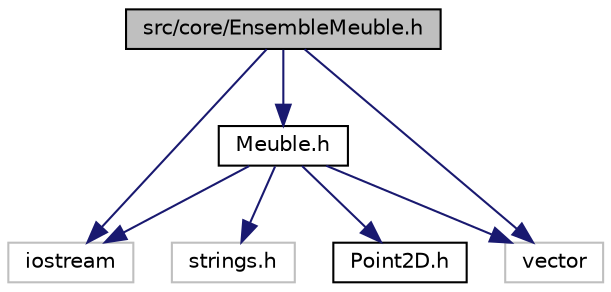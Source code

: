 digraph "src/core/EnsembleMeuble.h"
{
 // LATEX_PDF_SIZE
  edge [fontname="Helvetica",fontsize="10",labelfontname="Helvetica",labelfontsize="10"];
  node [fontname="Helvetica",fontsize="10",shape=record];
  Node1 [label="src/core/EnsembleMeuble.h",height=0.2,width=0.4,color="black", fillcolor="grey75", style="filled", fontcolor="black",tooltip="Module gérant un ensemble de Meuble."];
  Node1 -> Node2 [color="midnightblue",fontsize="10",style="solid",fontname="Helvetica"];
  Node2 [label="Meuble.h",height=0.2,width=0.4,color="black", fillcolor="white", style="filled",URL="$Meuble_8h_source.html",tooltip=" "];
  Node2 -> Node3 [color="midnightblue",fontsize="10",style="solid",fontname="Helvetica"];
  Node3 [label="strings.h",height=0.2,width=0.4,color="grey75", fillcolor="white", style="filled",tooltip=" "];
  Node2 -> Node4 [color="midnightblue",fontsize="10",style="solid",fontname="Helvetica"];
  Node4 [label="iostream",height=0.2,width=0.4,color="grey75", fillcolor="white", style="filled",tooltip=" "];
  Node2 -> Node5 [color="midnightblue",fontsize="10",style="solid",fontname="Helvetica"];
  Node5 [label="vector",height=0.2,width=0.4,color="grey75", fillcolor="white", style="filled",tooltip=" "];
  Node2 -> Node6 [color="midnightblue",fontsize="10",style="solid",fontname="Helvetica"];
  Node6 [label="Point2D.h",height=0.2,width=0.4,color="black", fillcolor="white", style="filled",URL="$Point2D_8h_source.html",tooltip=" "];
  Node1 -> Node5 [color="midnightblue",fontsize="10",style="solid",fontname="Helvetica"];
  Node1 -> Node4 [color="midnightblue",fontsize="10",style="solid",fontname="Helvetica"];
}
